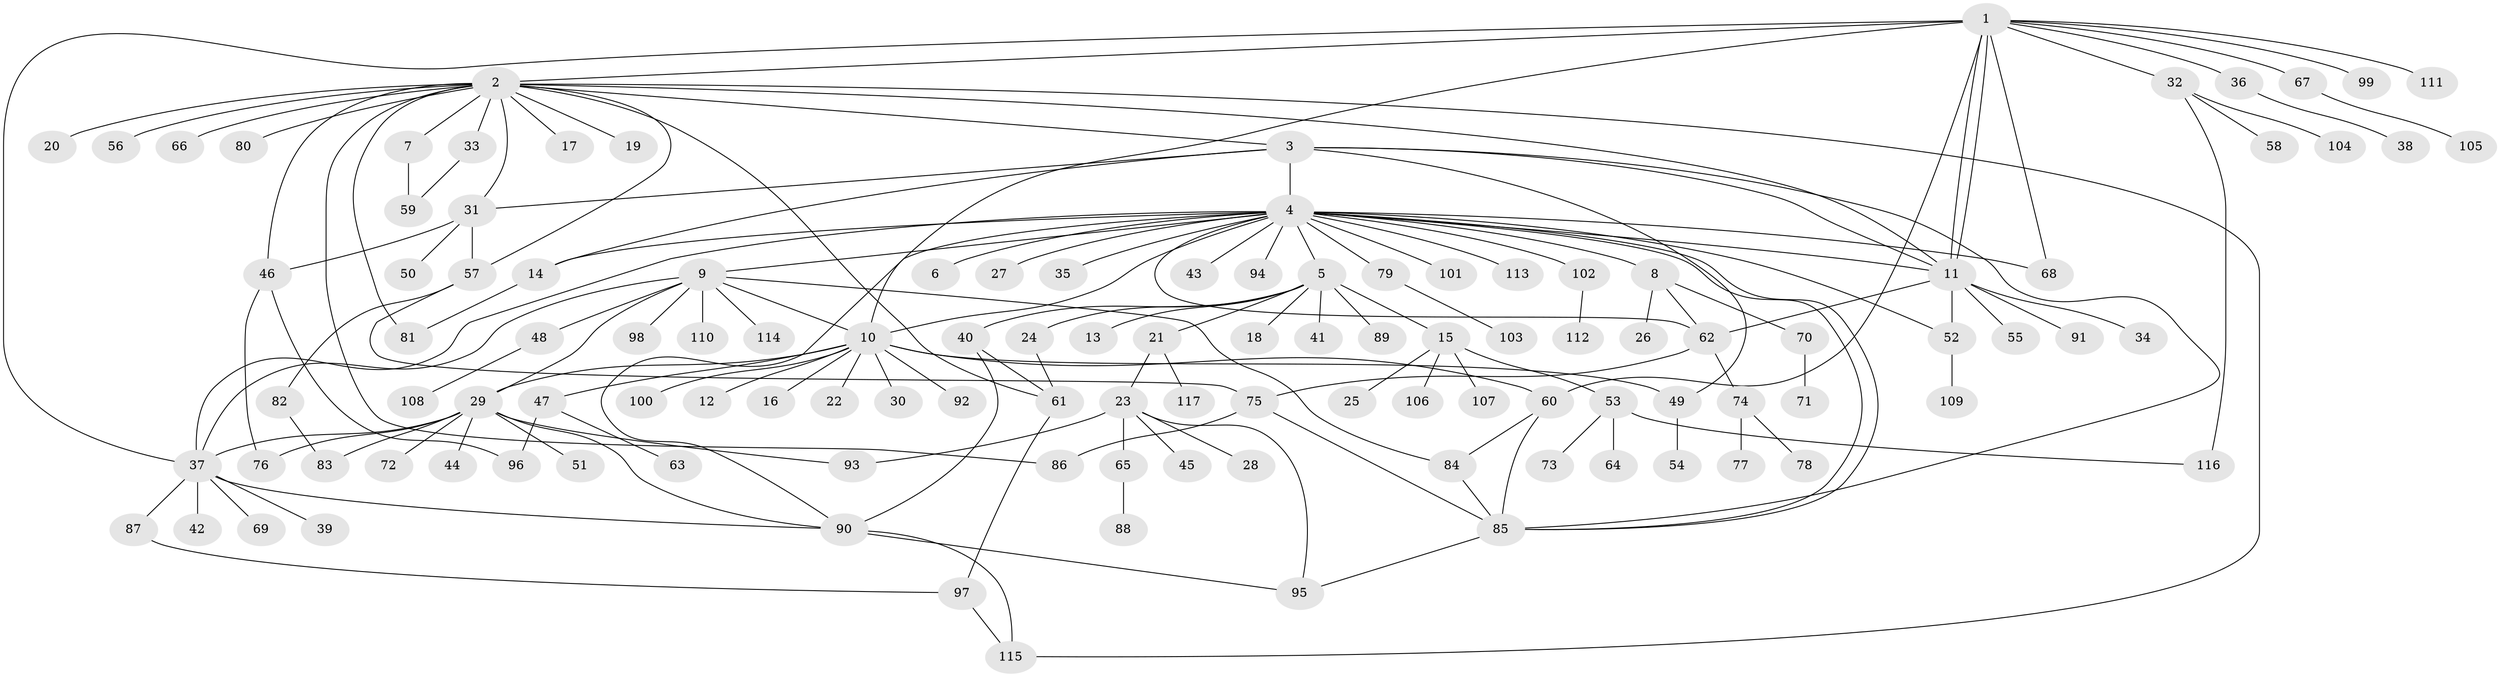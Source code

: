 // Generated by graph-tools (version 1.1) at 2025/01/03/09/25 03:01:52]
// undirected, 117 vertices, 161 edges
graph export_dot {
graph [start="1"]
  node [color=gray90,style=filled];
  1;
  2;
  3;
  4;
  5;
  6;
  7;
  8;
  9;
  10;
  11;
  12;
  13;
  14;
  15;
  16;
  17;
  18;
  19;
  20;
  21;
  22;
  23;
  24;
  25;
  26;
  27;
  28;
  29;
  30;
  31;
  32;
  33;
  34;
  35;
  36;
  37;
  38;
  39;
  40;
  41;
  42;
  43;
  44;
  45;
  46;
  47;
  48;
  49;
  50;
  51;
  52;
  53;
  54;
  55;
  56;
  57;
  58;
  59;
  60;
  61;
  62;
  63;
  64;
  65;
  66;
  67;
  68;
  69;
  70;
  71;
  72;
  73;
  74;
  75;
  76;
  77;
  78;
  79;
  80;
  81;
  82;
  83;
  84;
  85;
  86;
  87;
  88;
  89;
  90;
  91;
  92;
  93;
  94;
  95;
  96;
  97;
  98;
  99;
  100;
  101;
  102;
  103;
  104;
  105;
  106;
  107;
  108;
  109;
  110;
  111;
  112;
  113;
  114;
  115;
  116;
  117;
  1 -- 2;
  1 -- 10;
  1 -- 11;
  1 -- 11;
  1 -- 32;
  1 -- 36;
  1 -- 37;
  1 -- 60;
  1 -- 67;
  1 -- 68;
  1 -- 99;
  1 -- 111;
  2 -- 3;
  2 -- 7;
  2 -- 11;
  2 -- 17;
  2 -- 19;
  2 -- 20;
  2 -- 31;
  2 -- 33;
  2 -- 46;
  2 -- 56;
  2 -- 57;
  2 -- 61;
  2 -- 66;
  2 -- 80;
  2 -- 81;
  2 -- 86;
  2 -- 115;
  3 -- 4;
  3 -- 11;
  3 -- 14;
  3 -- 31;
  3 -- 49;
  3 -- 85;
  4 -- 5;
  4 -- 6;
  4 -- 8;
  4 -- 9;
  4 -- 10;
  4 -- 11;
  4 -- 14;
  4 -- 27;
  4 -- 35;
  4 -- 37;
  4 -- 43;
  4 -- 52;
  4 -- 62;
  4 -- 68;
  4 -- 79;
  4 -- 85;
  4 -- 85;
  4 -- 90;
  4 -- 94;
  4 -- 101;
  4 -- 102;
  4 -- 113;
  5 -- 13;
  5 -- 15;
  5 -- 18;
  5 -- 21;
  5 -- 24;
  5 -- 40;
  5 -- 41;
  5 -- 89;
  7 -- 59;
  8 -- 26;
  8 -- 62;
  8 -- 70;
  9 -- 10;
  9 -- 29;
  9 -- 37;
  9 -- 48;
  9 -- 84;
  9 -- 98;
  9 -- 110;
  9 -- 114;
  10 -- 12;
  10 -- 16;
  10 -- 22;
  10 -- 29;
  10 -- 30;
  10 -- 47;
  10 -- 49;
  10 -- 60;
  10 -- 92;
  10 -- 100;
  11 -- 34;
  11 -- 52;
  11 -- 55;
  11 -- 62;
  11 -- 91;
  14 -- 81;
  15 -- 25;
  15 -- 53;
  15 -- 106;
  15 -- 107;
  21 -- 23;
  21 -- 117;
  23 -- 28;
  23 -- 45;
  23 -- 65;
  23 -- 93;
  23 -- 95;
  24 -- 61;
  29 -- 37;
  29 -- 44;
  29 -- 51;
  29 -- 72;
  29 -- 76;
  29 -- 83;
  29 -- 90;
  29 -- 93;
  31 -- 46;
  31 -- 50;
  31 -- 57;
  32 -- 58;
  32 -- 104;
  32 -- 116;
  33 -- 59;
  36 -- 38;
  37 -- 39;
  37 -- 42;
  37 -- 69;
  37 -- 87;
  37 -- 90;
  40 -- 61;
  40 -- 90;
  46 -- 76;
  46 -- 96;
  47 -- 63;
  47 -- 96;
  48 -- 108;
  49 -- 54;
  52 -- 109;
  53 -- 64;
  53 -- 73;
  53 -- 116;
  57 -- 75;
  57 -- 82;
  60 -- 84;
  60 -- 85;
  61 -- 97;
  62 -- 74;
  62 -- 75;
  65 -- 88;
  67 -- 105;
  70 -- 71;
  74 -- 77;
  74 -- 78;
  75 -- 85;
  75 -- 86;
  79 -- 103;
  82 -- 83;
  84 -- 85;
  85 -- 95;
  87 -- 97;
  90 -- 95;
  90 -- 115;
  97 -- 115;
  102 -- 112;
}
